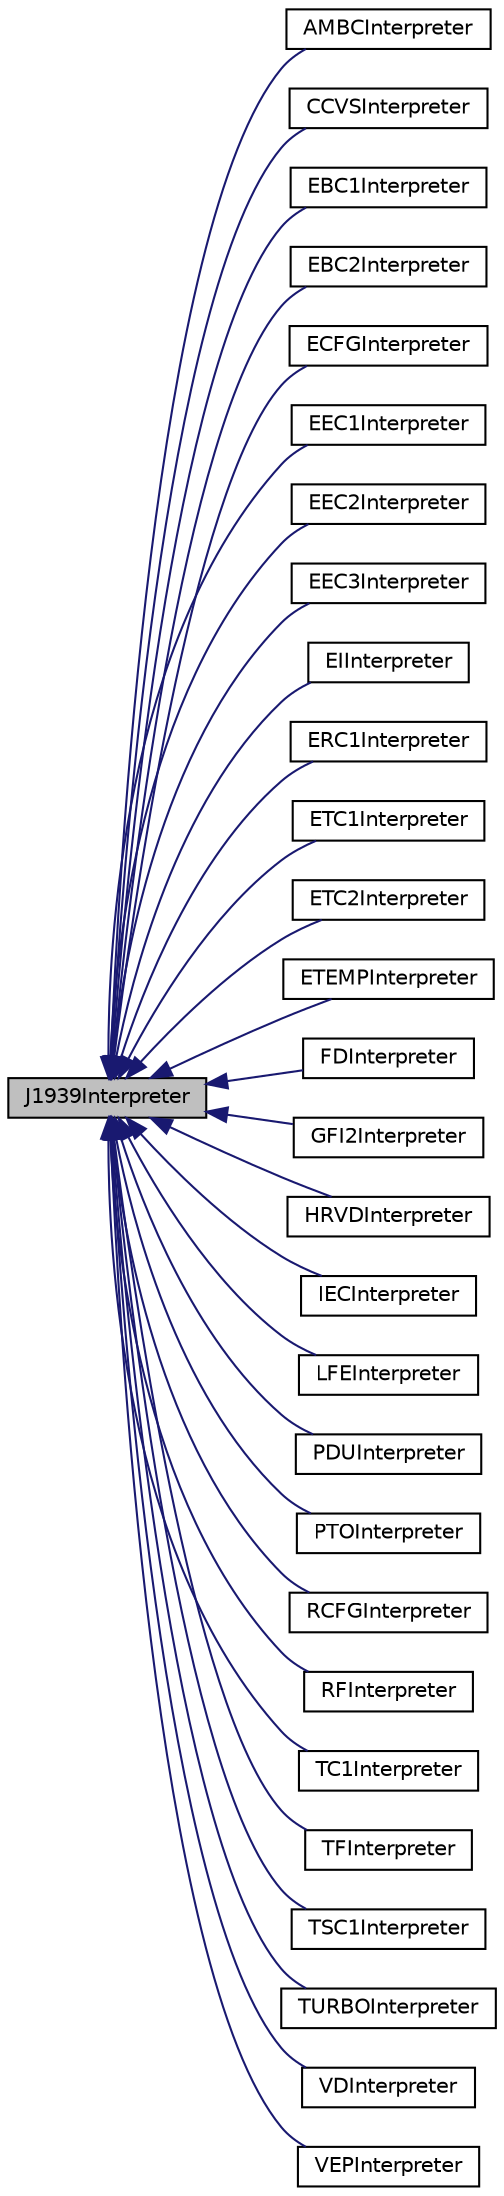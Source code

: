 digraph "J1939Interpreter"
{
  edge [fontname="Helvetica",fontsize="10",labelfontname="Helvetica",labelfontsize="10"];
  node [fontname="Helvetica",fontsize="10",shape=record];
  rankdir="LR";
  Node0 [label="J1939Interpreter",height=0.2,width=0.4,color="black", fillcolor="grey75", style="filled", fontcolor="black"];
  Node0 -> Node1 [dir="back",color="midnightblue",fontsize="10",style="solid",fontname="Helvetica"];
  Node1 [label="AMBCInterpreter",height=0.2,width=0.4,color="black", fillcolor="white", style="filled",URL="$classAMBCInterpreter.html"];
  Node0 -> Node2 [dir="back",color="midnightblue",fontsize="10",style="solid",fontname="Helvetica"];
  Node2 [label="CCVSInterpreter",height=0.2,width=0.4,color="black", fillcolor="white", style="filled",URL="$classCCVSInterpreter.html"];
  Node0 -> Node3 [dir="back",color="midnightblue",fontsize="10",style="solid",fontname="Helvetica"];
  Node3 [label="EBC1Interpreter",height=0.2,width=0.4,color="black", fillcolor="white", style="filled",URL="$classEBC1Interpreter.html"];
  Node0 -> Node4 [dir="back",color="midnightblue",fontsize="10",style="solid",fontname="Helvetica"];
  Node4 [label="EBC2Interpreter",height=0.2,width=0.4,color="black", fillcolor="white", style="filled",URL="$classEBC2Interpreter.html"];
  Node0 -> Node5 [dir="back",color="midnightblue",fontsize="10",style="solid",fontname="Helvetica"];
  Node5 [label="ECFGInterpreter",height=0.2,width=0.4,color="black", fillcolor="white", style="filled",URL="$classECFGInterpreter.html"];
  Node0 -> Node6 [dir="back",color="midnightblue",fontsize="10",style="solid",fontname="Helvetica"];
  Node6 [label="EEC1Interpreter",height=0.2,width=0.4,color="black", fillcolor="white", style="filled",URL="$classEEC1Interpreter.html"];
  Node0 -> Node7 [dir="back",color="midnightblue",fontsize="10",style="solid",fontname="Helvetica"];
  Node7 [label="EEC2Interpreter",height=0.2,width=0.4,color="black", fillcolor="white", style="filled",URL="$classEEC2Interpreter.html"];
  Node0 -> Node8 [dir="back",color="midnightblue",fontsize="10",style="solid",fontname="Helvetica"];
  Node8 [label="EEC3Interpreter",height=0.2,width=0.4,color="black", fillcolor="white", style="filled",URL="$classEEC3Interpreter.html"];
  Node0 -> Node9 [dir="back",color="midnightblue",fontsize="10",style="solid",fontname="Helvetica"];
  Node9 [label="EIInterpreter",height=0.2,width=0.4,color="black", fillcolor="white", style="filled",URL="$classEIInterpreter.html"];
  Node0 -> Node10 [dir="back",color="midnightblue",fontsize="10",style="solid",fontname="Helvetica"];
  Node10 [label="ERC1Interpreter",height=0.2,width=0.4,color="black", fillcolor="white", style="filled",URL="$classERC1Interpreter.html"];
  Node0 -> Node11 [dir="back",color="midnightblue",fontsize="10",style="solid",fontname="Helvetica"];
  Node11 [label="ETC1Interpreter",height=0.2,width=0.4,color="black", fillcolor="white", style="filled",URL="$classETC1Interpreter.html"];
  Node0 -> Node12 [dir="back",color="midnightblue",fontsize="10",style="solid",fontname="Helvetica"];
  Node12 [label="ETC2Interpreter",height=0.2,width=0.4,color="black", fillcolor="white", style="filled",URL="$classETC2Interpreter.html"];
  Node0 -> Node13 [dir="back",color="midnightblue",fontsize="10",style="solid",fontname="Helvetica"];
  Node13 [label="ETEMPInterpreter",height=0.2,width=0.4,color="black", fillcolor="white", style="filled",URL="$classETEMPInterpreter.html"];
  Node0 -> Node14 [dir="back",color="midnightblue",fontsize="10",style="solid",fontname="Helvetica"];
  Node14 [label="FDInterpreter",height=0.2,width=0.4,color="black", fillcolor="white", style="filled",URL="$classFDInterpreter.html"];
  Node0 -> Node15 [dir="back",color="midnightblue",fontsize="10",style="solid",fontname="Helvetica"];
  Node15 [label="GFI2Interpreter",height=0.2,width=0.4,color="black", fillcolor="white", style="filled",URL="$classGFI2Interpreter.html"];
  Node0 -> Node16 [dir="back",color="midnightblue",fontsize="10",style="solid",fontname="Helvetica"];
  Node16 [label="HRVDInterpreter",height=0.2,width=0.4,color="black", fillcolor="white", style="filled",URL="$classHRVDInterpreter.html"];
  Node0 -> Node17 [dir="back",color="midnightblue",fontsize="10",style="solid",fontname="Helvetica"];
  Node17 [label="IECInterpreter",height=0.2,width=0.4,color="black", fillcolor="white", style="filled",URL="$classIECInterpreter.html"];
  Node0 -> Node18 [dir="back",color="midnightblue",fontsize="10",style="solid",fontname="Helvetica"];
  Node18 [label="LFEInterpreter",height=0.2,width=0.4,color="black", fillcolor="white", style="filled",URL="$classLFEInterpreter.html"];
  Node0 -> Node19 [dir="back",color="midnightblue",fontsize="10",style="solid",fontname="Helvetica"];
  Node19 [label="PDUInterpreter",height=0.2,width=0.4,color="black", fillcolor="white", style="filled",URL="$classPDUInterpreter.html"];
  Node0 -> Node20 [dir="back",color="midnightblue",fontsize="10",style="solid",fontname="Helvetica"];
  Node20 [label="PTOInterpreter",height=0.2,width=0.4,color="black", fillcolor="white", style="filled",URL="$classPTOInterpreter.html"];
  Node0 -> Node21 [dir="back",color="midnightblue",fontsize="10",style="solid",fontname="Helvetica"];
  Node21 [label="RCFGInterpreter",height=0.2,width=0.4,color="black", fillcolor="white", style="filled",URL="$classRCFGInterpreter.html"];
  Node0 -> Node22 [dir="back",color="midnightblue",fontsize="10",style="solid",fontname="Helvetica"];
  Node22 [label="RFInterpreter",height=0.2,width=0.4,color="black", fillcolor="white", style="filled",URL="$classRFInterpreter.html"];
  Node0 -> Node23 [dir="back",color="midnightblue",fontsize="10",style="solid",fontname="Helvetica"];
  Node23 [label="TC1Interpreter",height=0.2,width=0.4,color="black", fillcolor="white", style="filled",URL="$classTC1Interpreter.html"];
  Node0 -> Node24 [dir="back",color="midnightblue",fontsize="10",style="solid",fontname="Helvetica"];
  Node24 [label="TFInterpreter",height=0.2,width=0.4,color="black", fillcolor="white", style="filled",URL="$classTFInterpreter.html"];
  Node0 -> Node25 [dir="back",color="midnightblue",fontsize="10",style="solid",fontname="Helvetica"];
  Node25 [label="TSC1Interpreter",height=0.2,width=0.4,color="black", fillcolor="white", style="filled",URL="$classTSC1Interpreter.html"];
  Node0 -> Node26 [dir="back",color="midnightblue",fontsize="10",style="solid",fontname="Helvetica"];
  Node26 [label="TURBOInterpreter",height=0.2,width=0.4,color="black", fillcolor="white", style="filled",URL="$classTURBOInterpreter.html"];
  Node0 -> Node27 [dir="back",color="midnightblue",fontsize="10",style="solid",fontname="Helvetica"];
  Node27 [label="VDInterpreter",height=0.2,width=0.4,color="black", fillcolor="white", style="filled",URL="$classVDInterpreter.html"];
  Node0 -> Node28 [dir="back",color="midnightblue",fontsize="10",style="solid",fontname="Helvetica"];
  Node28 [label="VEPInterpreter",height=0.2,width=0.4,color="black", fillcolor="white", style="filled",URL="$classVEPInterpreter.html"];
}

